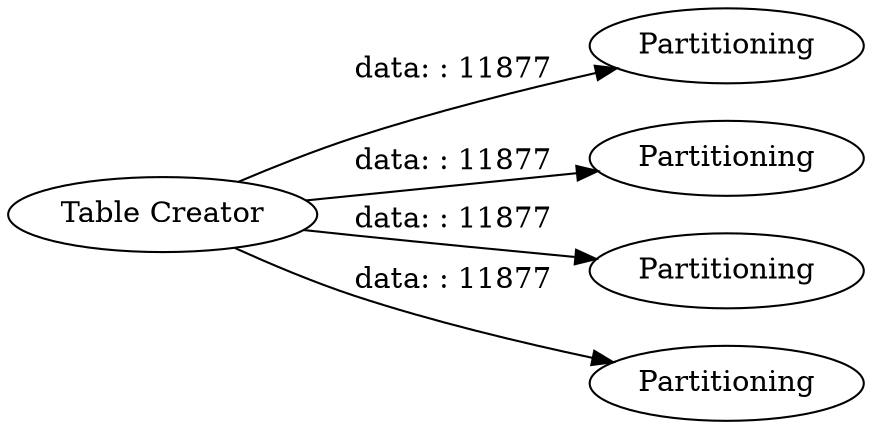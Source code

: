 digraph {
	"2455694428388050024_18" [label=Partitioning]
	"2455694428388050024_16" [label=Partitioning]
	"2455694428388050024_17" [label=Partitioning]
	"2455694428388050024_15" [label=Partitioning]
	"2455694428388050024_4" [label="Table Creator"]
	"2455694428388050024_4" -> "2455694428388050024_16" [label="data: : 11877"]
	"2455694428388050024_4" -> "2455694428388050024_15" [label="data: : 11877"]
	"2455694428388050024_4" -> "2455694428388050024_18" [label="data: : 11877"]
	"2455694428388050024_4" -> "2455694428388050024_17" [label="data: : 11877"]
	rankdir=LR
}
